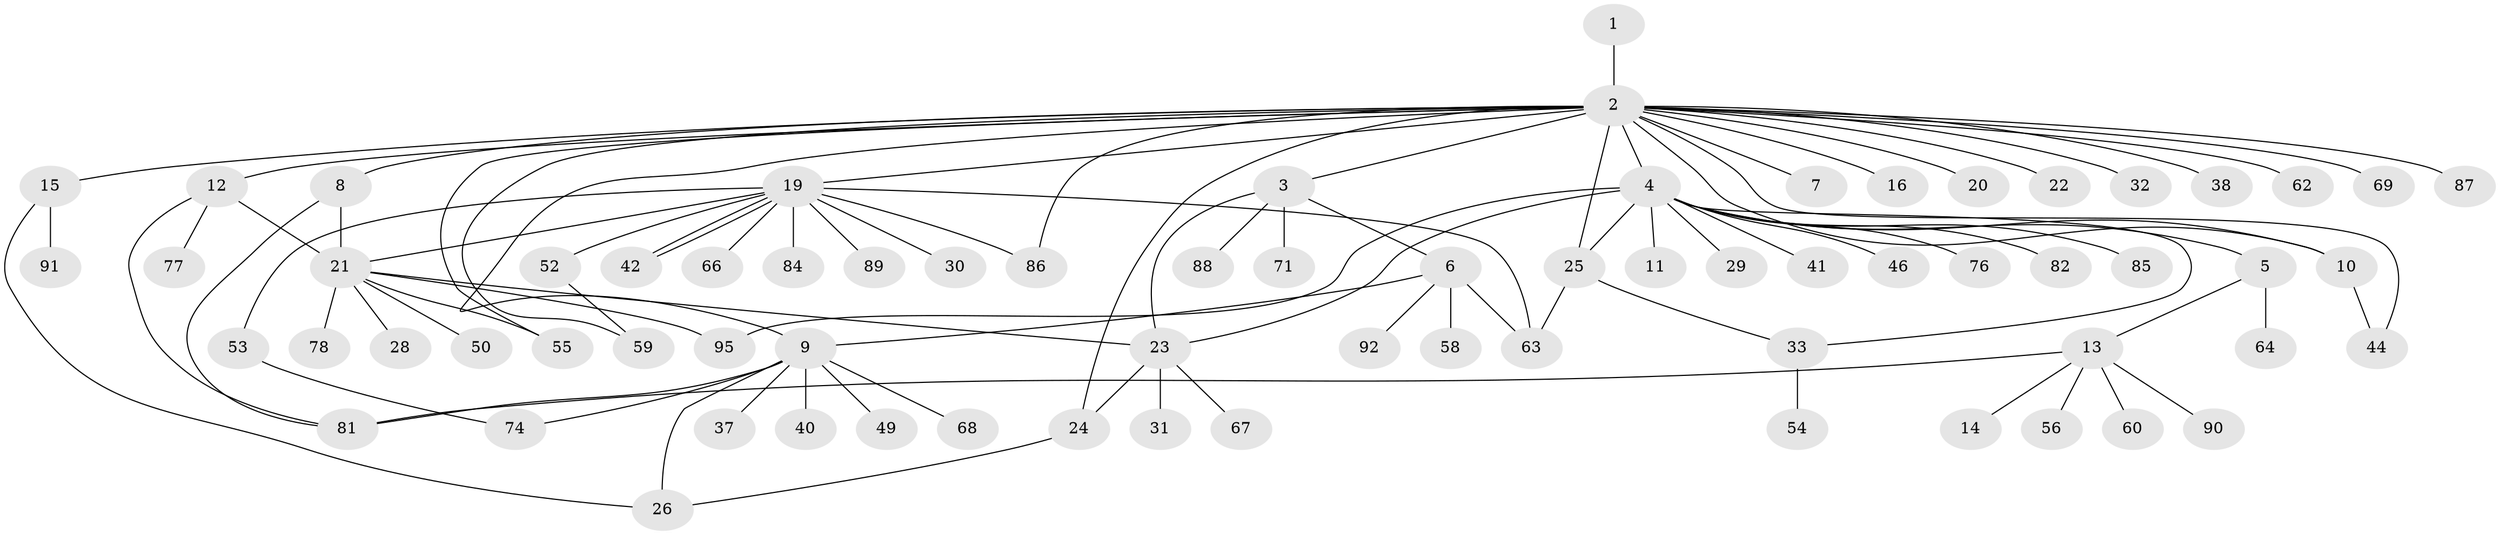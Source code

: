 // Generated by graph-tools (version 1.1) at 2025/51/02/27/25 19:51:54]
// undirected, 71 vertices, 93 edges
graph export_dot {
graph [start="1"]
  node [color=gray90,style=filled];
  1;
  2 [super="+17"];
  3 [super="+45"];
  4 [super="+75"];
  5 [super="+18"];
  6 [super="+80"];
  7;
  8;
  9 [super="+57"];
  10;
  11;
  12 [super="+47"];
  13 [super="+83"];
  14;
  15 [super="+43"];
  16;
  19 [super="+72"];
  20;
  21 [super="+65"];
  22 [super="+27"];
  23 [super="+39"];
  24 [super="+35"];
  25 [super="+34"];
  26 [super="+61"];
  28;
  29;
  30;
  31 [super="+48"];
  32;
  33 [super="+36"];
  37;
  38;
  40;
  41;
  42;
  44 [super="+51"];
  46;
  49;
  50;
  52 [super="+94"];
  53 [super="+73"];
  54;
  55;
  56;
  58;
  59;
  60;
  62;
  63 [super="+70"];
  64;
  66;
  67;
  68;
  69;
  71;
  74 [super="+79"];
  76;
  77;
  78;
  81 [super="+93"];
  82;
  84;
  85;
  86;
  87;
  88;
  89;
  90;
  91;
  92;
  95;
  1 -- 2;
  2 -- 3;
  2 -- 4;
  2 -- 7;
  2 -- 8;
  2 -- 10;
  2 -- 12;
  2 -- 15;
  2 -- 16;
  2 -- 19 [weight=2];
  2 -- 22;
  2 -- 25;
  2 -- 32;
  2 -- 62;
  2 -- 69;
  2 -- 87;
  2 -- 38;
  2 -- 9;
  2 -- 20;
  2 -- 86;
  2 -- 55;
  2 -- 59;
  2 -- 44;
  2 -- 24;
  3 -- 6;
  3 -- 23;
  3 -- 71;
  3 -- 88;
  4 -- 5;
  4 -- 10;
  4 -- 11;
  4 -- 25;
  4 -- 29;
  4 -- 33;
  4 -- 41;
  4 -- 46;
  4 -- 82;
  4 -- 85;
  4 -- 95;
  4 -- 76;
  4 -- 23;
  5 -- 13;
  5 -- 64;
  6 -- 9;
  6 -- 58;
  6 -- 92;
  6 -- 63;
  8 -- 21;
  8 -- 81;
  9 -- 37;
  9 -- 40;
  9 -- 49;
  9 -- 68;
  9 -- 74;
  9 -- 26;
  9 -- 81;
  10 -- 44;
  12 -- 21;
  12 -- 77;
  12 -- 81;
  13 -- 14;
  13 -- 56;
  13 -- 60;
  13 -- 90;
  13 -- 81;
  15 -- 26;
  15 -- 91;
  19 -- 30;
  19 -- 42;
  19 -- 42;
  19 -- 52;
  19 -- 53;
  19 -- 63;
  19 -- 66;
  19 -- 84;
  19 -- 86;
  19 -- 89;
  19 -- 21;
  21 -- 23;
  21 -- 28;
  21 -- 50;
  21 -- 55;
  21 -- 95;
  21 -- 78;
  23 -- 24;
  23 -- 31;
  23 -- 67;
  24 -- 26;
  25 -- 63;
  25 -- 33;
  33 -- 54;
  52 -- 59;
  53 -- 74;
}
